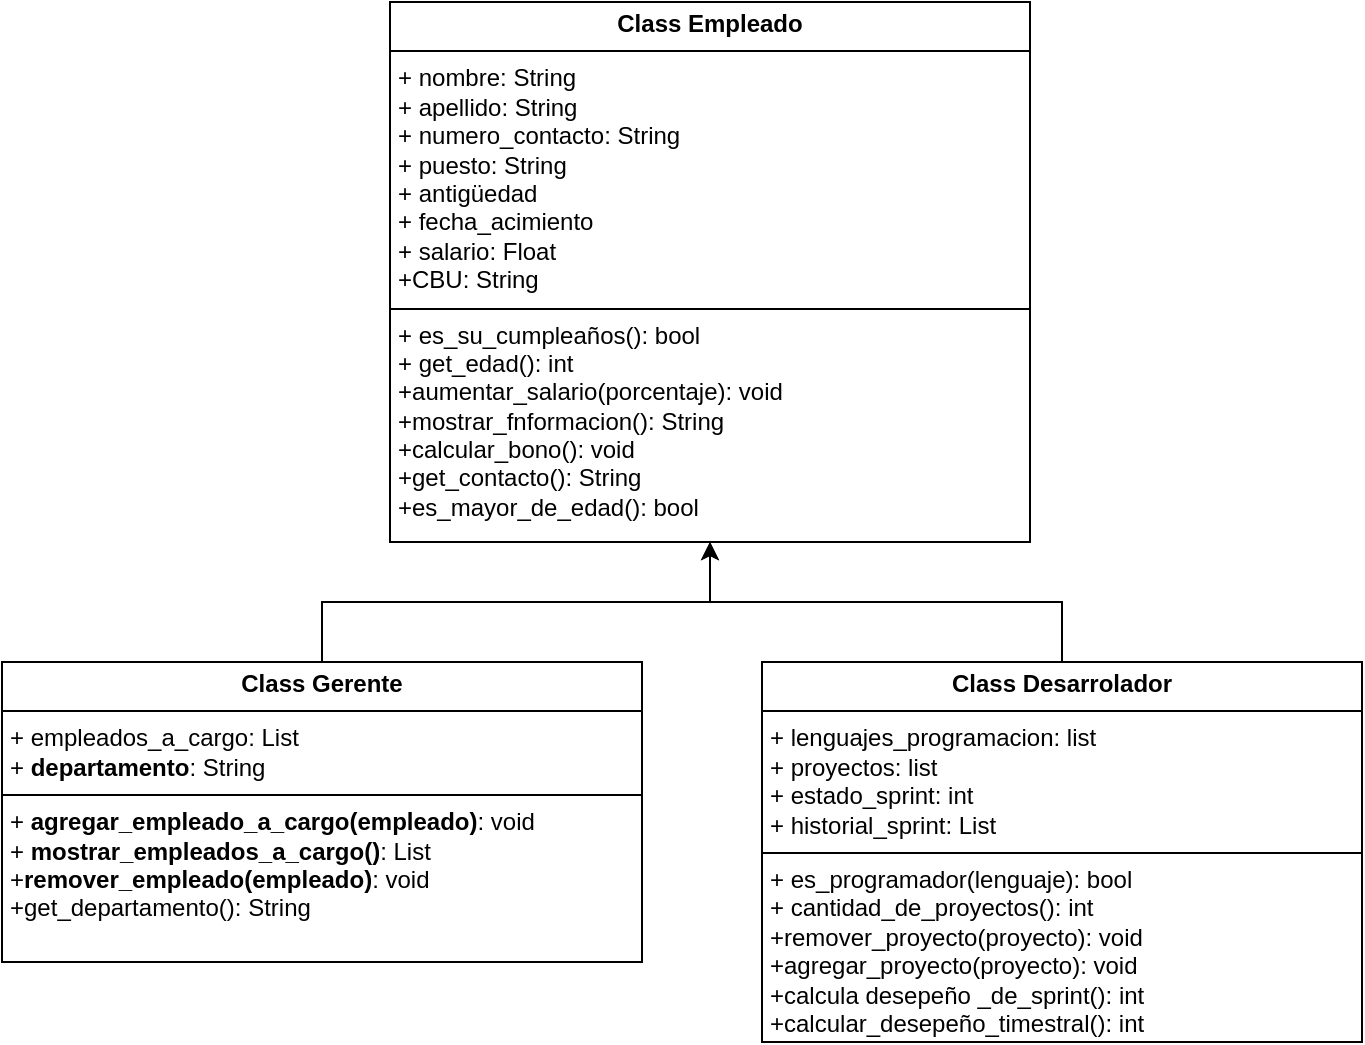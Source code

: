 <mxfile version="24.7.14">
  <diagram name="Página-1" id="5d_fsLHundL7FCGfaqZJ">
    <mxGraphModel dx="1067" dy="600" grid="1" gridSize="10" guides="1" tooltips="1" connect="1" arrows="1" fold="1" page="1" pageScale="1" pageWidth="827" pageHeight="1169" math="0" shadow="0">
      <root>
        <mxCell id="0" />
        <mxCell id="1" parent="0" />
        <mxCell id="-WX6TQkUujUmK-f6Cx6W-5" value="&lt;p style=&quot;margin:0px;margin-top:4px;text-align:center;&quot;&gt;&lt;b&gt;Class Empleado&lt;/b&gt;&lt;/p&gt;&lt;hr size=&quot;1&quot; style=&quot;border-style:solid;&quot;&gt;&lt;p style=&quot;margin:0px;margin-left:4px;&quot;&gt;+ nombre: String&lt;/p&gt;&lt;p style=&quot;margin:0px;margin-left:4px;&quot;&gt;+ apellido: String&lt;/p&gt;&lt;p style=&quot;margin:0px;margin-left:4px;&quot;&gt;+ numero_contacto: String&lt;/p&gt;&lt;p style=&quot;margin:0px;margin-left:4px;&quot;&gt;+ puesto: String&lt;/p&gt;&lt;p style=&quot;margin:0px;margin-left:4px;&quot;&gt;+ antigüedad&lt;/p&gt;&lt;p style=&quot;margin:0px;margin-left:4px;&quot;&gt;+ fecha_acimiento&lt;/p&gt;&lt;p style=&quot;margin:0px;margin-left:4px;&quot;&gt;+ salario: Float&lt;/p&gt;&lt;p style=&quot;margin:0px;margin-left:4px;&quot;&gt;+CBU: String&lt;/p&gt;&lt;hr size=&quot;1&quot; style=&quot;border-style:solid;&quot;&gt;&lt;p style=&quot;margin:0px;margin-left:4px;&quot;&gt;+ es_su_cumpleaños(): bool&lt;/p&gt;&lt;p style=&quot;margin:0px;margin-left:4px;&quot;&gt;+ get_edad(): int&lt;/p&gt;&lt;p style=&quot;margin:0px;margin-left:4px;&quot;&gt;+&lt;span style=&quot;background-color: initial;&quot;&gt;aumentar_salario(porcentaje): void&lt;/span&gt;&lt;/p&gt;&lt;p style=&quot;margin:0px;margin-left:4px;&quot;&gt;&lt;span style=&quot;background-color: initial;&quot;&gt;+mostrar_fnformacion(): String&lt;/span&gt;&lt;/p&gt;&lt;p style=&quot;margin:0px;margin-left:4px;&quot;&gt;+calcular_bono(): void&lt;/p&gt;&lt;p style=&quot;margin:0px;margin-left:4px;&quot;&gt;+get_contacto(): String&lt;/p&gt;&lt;p style=&quot;margin:0px;margin-left:4px;&quot;&gt;+es_mayor_de_edad(): bool&lt;/p&gt;&lt;p style=&quot;margin:0px;margin-left:4px;&quot;&gt;&lt;br&gt;&lt;/p&gt;" style="verticalAlign=top;align=left;overflow=fill;html=1;whiteSpace=wrap;" vertex="1" parent="1">
          <mxGeometry x="254" y="100" width="320" height="270" as="geometry" />
        </mxCell>
        <mxCell id="-WX6TQkUujUmK-f6Cx6W-17" style="edgeStyle=orthogonalEdgeStyle;rounded=0;orthogonalLoop=1;jettySize=auto;html=1;" edge="1" parent="1" source="-WX6TQkUujUmK-f6Cx6W-6" target="-WX6TQkUujUmK-f6Cx6W-5">
          <mxGeometry relative="1" as="geometry" />
        </mxCell>
        <mxCell id="-WX6TQkUujUmK-f6Cx6W-6" value="&lt;p style=&quot;margin:0px;margin-top:4px;text-align:center;&quot;&gt;&lt;b&gt;Class Gerente&lt;/b&gt;&lt;/p&gt;&lt;hr style=&quot;border-style: solid;&quot; size=&quot;1&quot;&gt;&lt;p style=&quot;margin: 0px 0px 0px 4px;&quot;&gt;&lt;span style=&quot;background-color: initial;&quot;&gt;+&amp;nbsp;empleados_a_cargo: List&lt;/span&gt;&lt;br&gt;&lt;/p&gt;&lt;p style=&quot;margin:0px;margin-left:4px;&quot;&gt;+&amp;nbsp;&lt;strong style=&quot;background-color: initial;&quot;&gt;departamento&lt;/strong&gt;&lt;span style=&quot;background-color: initial;&quot;&gt;: String&lt;/span&gt;&lt;/p&gt;&lt;hr size=&quot;1&quot; style=&quot;border-style:solid;&quot;&gt;&lt;p style=&quot;margin:0px;margin-left:4px;&quot;&gt;+&amp;nbsp;&lt;strong style=&quot;background-color: initial;&quot;&gt;agregar_empleado_a_cargo(empleado)&lt;/strong&gt;&lt;span style=&quot;background-color: initial;&quot;&gt;: void&lt;/span&gt;&lt;/p&gt;&lt;p style=&quot;margin:0px;margin-left:4px;&quot;&gt;+&amp;nbsp;&lt;strong style=&quot;background-color: initial;&quot;&gt;mostrar_empleados_a_cargo()&lt;/strong&gt;&lt;span style=&quot;background-color: initial;&quot;&gt;: List&lt;/span&gt;&lt;/p&gt;&lt;p style=&quot;margin:0px;margin-left:4px;&quot;&gt;+&lt;strong style=&quot;background-color: initial;&quot;&gt;remover_empleado(empleado)&lt;/strong&gt;&lt;span style=&quot;background-color: initial;&quot;&gt;: void&lt;/span&gt;&lt;/p&gt;&lt;p style=&quot;margin:0px;margin-left:4px;&quot;&gt;+get_departamento(): String&lt;/p&gt;&lt;p style=&quot;margin:0px;margin-left:4px;&quot;&gt;&lt;br&gt;&lt;/p&gt;&lt;p style=&quot;margin:0px;margin-left:4px;&quot;&gt;&lt;br&gt;&lt;/p&gt;" style="verticalAlign=top;align=left;overflow=fill;html=1;whiteSpace=wrap;" vertex="1" parent="1">
          <mxGeometry x="60" y="430" width="320" height="150" as="geometry" />
        </mxCell>
        <mxCell id="-WX6TQkUujUmK-f6Cx6W-20" style="edgeStyle=orthogonalEdgeStyle;rounded=0;orthogonalLoop=1;jettySize=auto;html=1;entryX=0.5;entryY=1;entryDx=0;entryDy=0;" edge="1" parent="1" source="-WX6TQkUujUmK-f6Cx6W-19" target="-WX6TQkUujUmK-f6Cx6W-5">
          <mxGeometry relative="1" as="geometry" />
        </mxCell>
        <mxCell id="-WX6TQkUujUmK-f6Cx6W-19" value="&lt;p style=&quot;margin:0px;margin-top:4px;text-align:center;&quot;&gt;&lt;b&gt;Class Desarrolador&lt;/b&gt;&lt;/p&gt;&lt;hr size=&quot;1&quot; style=&quot;border-style:solid;&quot;&gt;&lt;div style=&quot;height:2px;&quot;&gt;&lt;p style=&quot;margin: 0px 0px 0px 4px;&quot;&gt;+&amp;nbsp;lenguajes_programacion: list&lt;/p&gt;&lt;p style=&quot;margin: 0px 0px 0px 4px;&quot;&gt;+ proyectos: list&lt;/p&gt;&lt;p style=&quot;margin: 0px 0px 0px 4px;&quot;&gt;+ estado_sprint: int&lt;/p&gt;&lt;p style=&quot;margin: 0px 0px 0px 4px;&quot;&gt;+ historial_sprint: List&lt;/p&gt;&lt;hr style=&quot;border-style: solid;&quot; size=&quot;1&quot;&gt;&lt;p style=&quot;margin: 0px 0px 0px 4px;&quot;&gt;+ es_programador(lenguaje): bool&lt;/p&gt;&lt;p style=&quot;margin: 0px 0px 0px 4px;&quot;&gt;+ cantidad_de_proyectos(): int&lt;/p&gt;&lt;p style=&quot;margin: 0px 0px 0px 4px;&quot;&gt;+&lt;span style=&quot;background-color: initial;&quot;&gt;remover_proyecto(proyecto): void&lt;/span&gt;&lt;/p&gt;&lt;p style=&quot;margin: 0px 0px 0px 4px;&quot;&gt;+agregar&lt;span style=&quot;background-color: initial;&quot;&gt;_proyecto(proyecto): void&lt;/span&gt;&lt;span style=&quot;background-color: initial;&quot;&gt;&lt;br&gt;&lt;/span&gt;&lt;/p&gt;&lt;p style=&quot;margin: 0px 0px 0px 4px;&quot;&gt;&lt;span style=&quot;background-color: initial;&quot;&gt;+calcula desepeño _de_sprint(): int&lt;/span&gt;&lt;/p&gt;&lt;p style=&quot;margin: 0px 0px 0px 4px;&quot;&gt;+calcular_desepeño_timestral(): int&lt;/p&gt;&lt;/div&gt;" style="verticalAlign=top;align=left;overflow=fill;html=1;whiteSpace=wrap;" vertex="1" parent="1">
          <mxGeometry x="440" y="430" width="300" height="190" as="geometry" />
        </mxCell>
      </root>
    </mxGraphModel>
  </diagram>
</mxfile>
